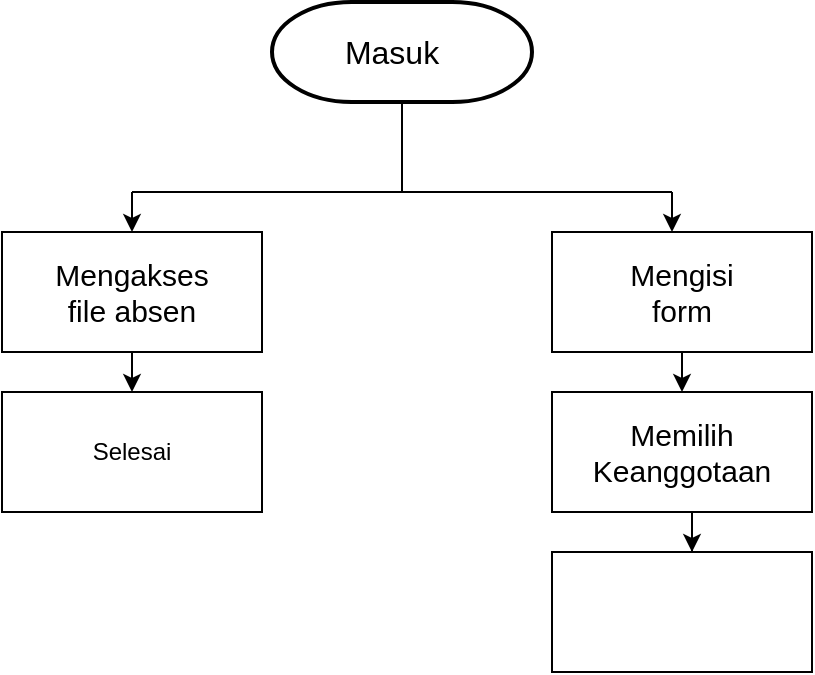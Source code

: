 <mxfile version="24.7.7">
  <diagram name="Page-1" id="WQm7kkJIVVp1u9d9Nk4k">
    <mxGraphModel dx="880" dy="468" grid="1" gridSize="10" guides="1" tooltips="1" connect="1" arrows="1" fold="1" page="1" pageScale="1" pageWidth="850" pageHeight="1100" math="0" shadow="0">
      <root>
        <mxCell id="0" />
        <mxCell id="1" parent="0" />
        <mxCell id="Hyw48PpPmvjznE0x0oKs-4" value="" style="strokeWidth=2;html=1;shape=mxgraph.flowchart.terminator;whiteSpace=wrap;" vertex="1" parent="1">
          <mxGeometry x="360" y="65" width="130" height="50" as="geometry" />
        </mxCell>
        <mxCell id="Hyw48PpPmvjznE0x0oKs-6" value="" style="rounded=0;whiteSpace=wrap;html=1;" vertex="1" parent="1">
          <mxGeometry x="225" y="180" width="130" height="60" as="geometry" />
        </mxCell>
        <mxCell id="Hyw48PpPmvjznE0x0oKs-10" value="" style="endArrow=classic;html=1;rounded=0;entryX=0.5;entryY=0;entryDx=0;entryDy=0;" edge="1" parent="1" target="Hyw48PpPmvjznE0x0oKs-23">
          <mxGeometry width="50" height="50" relative="1" as="geometry">
            <mxPoint x="290" y="240" as="sourcePoint" />
            <mxPoint x="290" y="270" as="targetPoint" />
          </mxGeometry>
        </mxCell>
        <mxCell id="Hyw48PpPmvjznE0x0oKs-12" value="&lt;font style=&quot;font-size: 16px;&quot;&gt;Masuk&lt;/font&gt;" style="text;html=1;align=center;verticalAlign=middle;whiteSpace=wrap;rounded=0;" vertex="1" parent="1">
          <mxGeometry x="390" y="75" width="60" height="30" as="geometry" />
        </mxCell>
        <mxCell id="Hyw48PpPmvjznE0x0oKs-13" value="&lt;font style=&quot;font-size: 15px;&quot;&gt;Mengakses file absen&lt;/font&gt;" style="text;html=1;align=center;verticalAlign=middle;whiteSpace=wrap;rounded=0;" vertex="1" parent="1">
          <mxGeometry x="255" y="195" width="70" height="30" as="geometry" />
        </mxCell>
        <mxCell id="Hyw48PpPmvjznE0x0oKs-14" value="" style="endArrow=none;html=1;rounded=0;" edge="1" parent="1">
          <mxGeometry width="50" height="50" relative="1" as="geometry">
            <mxPoint x="290" y="160" as="sourcePoint" />
            <mxPoint x="560" y="160" as="targetPoint" />
          </mxGeometry>
        </mxCell>
        <mxCell id="Hyw48PpPmvjznE0x0oKs-15" value="" style="endArrow=none;html=1;rounded=0;entryX=0.5;entryY=1;entryDx=0;entryDy=0;entryPerimeter=0;" edge="1" parent="1" target="Hyw48PpPmvjznE0x0oKs-4">
          <mxGeometry width="50" height="50" relative="1" as="geometry">
            <mxPoint x="425" y="160" as="sourcePoint" />
            <mxPoint x="470" y="190" as="targetPoint" />
          </mxGeometry>
        </mxCell>
        <mxCell id="Hyw48PpPmvjznE0x0oKs-16" value="" style="endArrow=classic;html=1;rounded=0;entryX=0.5;entryY=0;entryDx=0;entryDy=0;" edge="1" parent="1" target="Hyw48PpPmvjznE0x0oKs-6">
          <mxGeometry width="50" height="50" relative="1" as="geometry">
            <mxPoint x="290" y="160" as="sourcePoint" />
            <mxPoint x="450" y="200" as="targetPoint" />
          </mxGeometry>
        </mxCell>
        <mxCell id="Hyw48PpPmvjznE0x0oKs-18" value="" style="endArrow=classic;html=1;rounded=0;" edge="1" parent="1">
          <mxGeometry width="50" height="50" relative="1" as="geometry">
            <mxPoint x="610" y="250" as="sourcePoint" />
            <mxPoint x="610" y="250" as="targetPoint" />
          </mxGeometry>
        </mxCell>
        <mxCell id="Hyw48PpPmvjznE0x0oKs-20" value="" style="endArrow=classic;html=1;rounded=0;" edge="1" parent="1">
          <mxGeometry width="50" height="50" relative="1" as="geometry">
            <mxPoint x="560" y="160" as="sourcePoint" />
            <mxPoint x="560" y="180" as="targetPoint" />
          </mxGeometry>
        </mxCell>
        <mxCell id="Hyw48PpPmvjznE0x0oKs-22" value="" style="rounded=0;whiteSpace=wrap;html=1;" vertex="1" parent="1">
          <mxGeometry x="500" y="180" width="130" height="60" as="geometry" />
        </mxCell>
        <mxCell id="Hyw48PpPmvjznE0x0oKs-23" value="Selesai" style="rounded=0;whiteSpace=wrap;html=1;" vertex="1" parent="1">
          <mxGeometry x="225" y="260" width="130" height="60" as="geometry" />
        </mxCell>
        <mxCell id="Hyw48PpPmvjznE0x0oKs-24" value="" style="rounded=0;whiteSpace=wrap;html=1;" vertex="1" parent="1">
          <mxGeometry x="500" y="260" width="130" height="60" as="geometry" />
        </mxCell>
        <mxCell id="Hyw48PpPmvjznE0x0oKs-26" value="" style="endArrow=classic;html=1;rounded=0;entryX=0.5;entryY=0;entryDx=0;entryDy=0;exitX=0.5;exitY=1;exitDx=0;exitDy=0;" edge="1" parent="1" source="Hyw48PpPmvjznE0x0oKs-22" target="Hyw48PpPmvjznE0x0oKs-24">
          <mxGeometry width="50" height="50" relative="1" as="geometry">
            <mxPoint x="300" y="250" as="sourcePoint" />
            <mxPoint x="300" y="270" as="targetPoint" />
          </mxGeometry>
        </mxCell>
        <mxCell id="Hyw48PpPmvjznE0x0oKs-27" value="&lt;span style=&quot;font-size: 15px;&quot;&gt;Mengisi form&lt;/span&gt;" style="text;html=1;align=center;verticalAlign=middle;whiteSpace=wrap;rounded=0;" vertex="1" parent="1">
          <mxGeometry x="530" y="195" width="70" height="30" as="geometry" />
        </mxCell>
        <mxCell id="Hyw48PpPmvjznE0x0oKs-28" value="&lt;span style=&quot;font-size: 15px;&quot;&gt;Memilih Keanggotaan&lt;/span&gt;" style="text;html=1;align=center;verticalAlign=middle;whiteSpace=wrap;rounded=0;" vertex="1" parent="1">
          <mxGeometry x="530" y="275" width="70" height="30" as="geometry" />
        </mxCell>
        <mxCell id="Hyw48PpPmvjznE0x0oKs-29" value="" style="endArrow=classic;html=1;rounded=0;" edge="1" parent="1">
          <mxGeometry width="50" height="50" relative="1" as="geometry">
            <mxPoint x="570" y="340" as="sourcePoint" />
            <mxPoint x="570" y="340" as="targetPoint" />
            <Array as="points">
              <mxPoint x="570" y="320" />
            </Array>
          </mxGeometry>
        </mxCell>
        <mxCell id="Hyw48PpPmvjznE0x0oKs-30" value="" style="rounded=0;whiteSpace=wrap;html=1;" vertex="1" parent="1">
          <mxGeometry x="500" y="340" width="130" height="60" as="geometry" />
        </mxCell>
      </root>
    </mxGraphModel>
  </diagram>
</mxfile>

